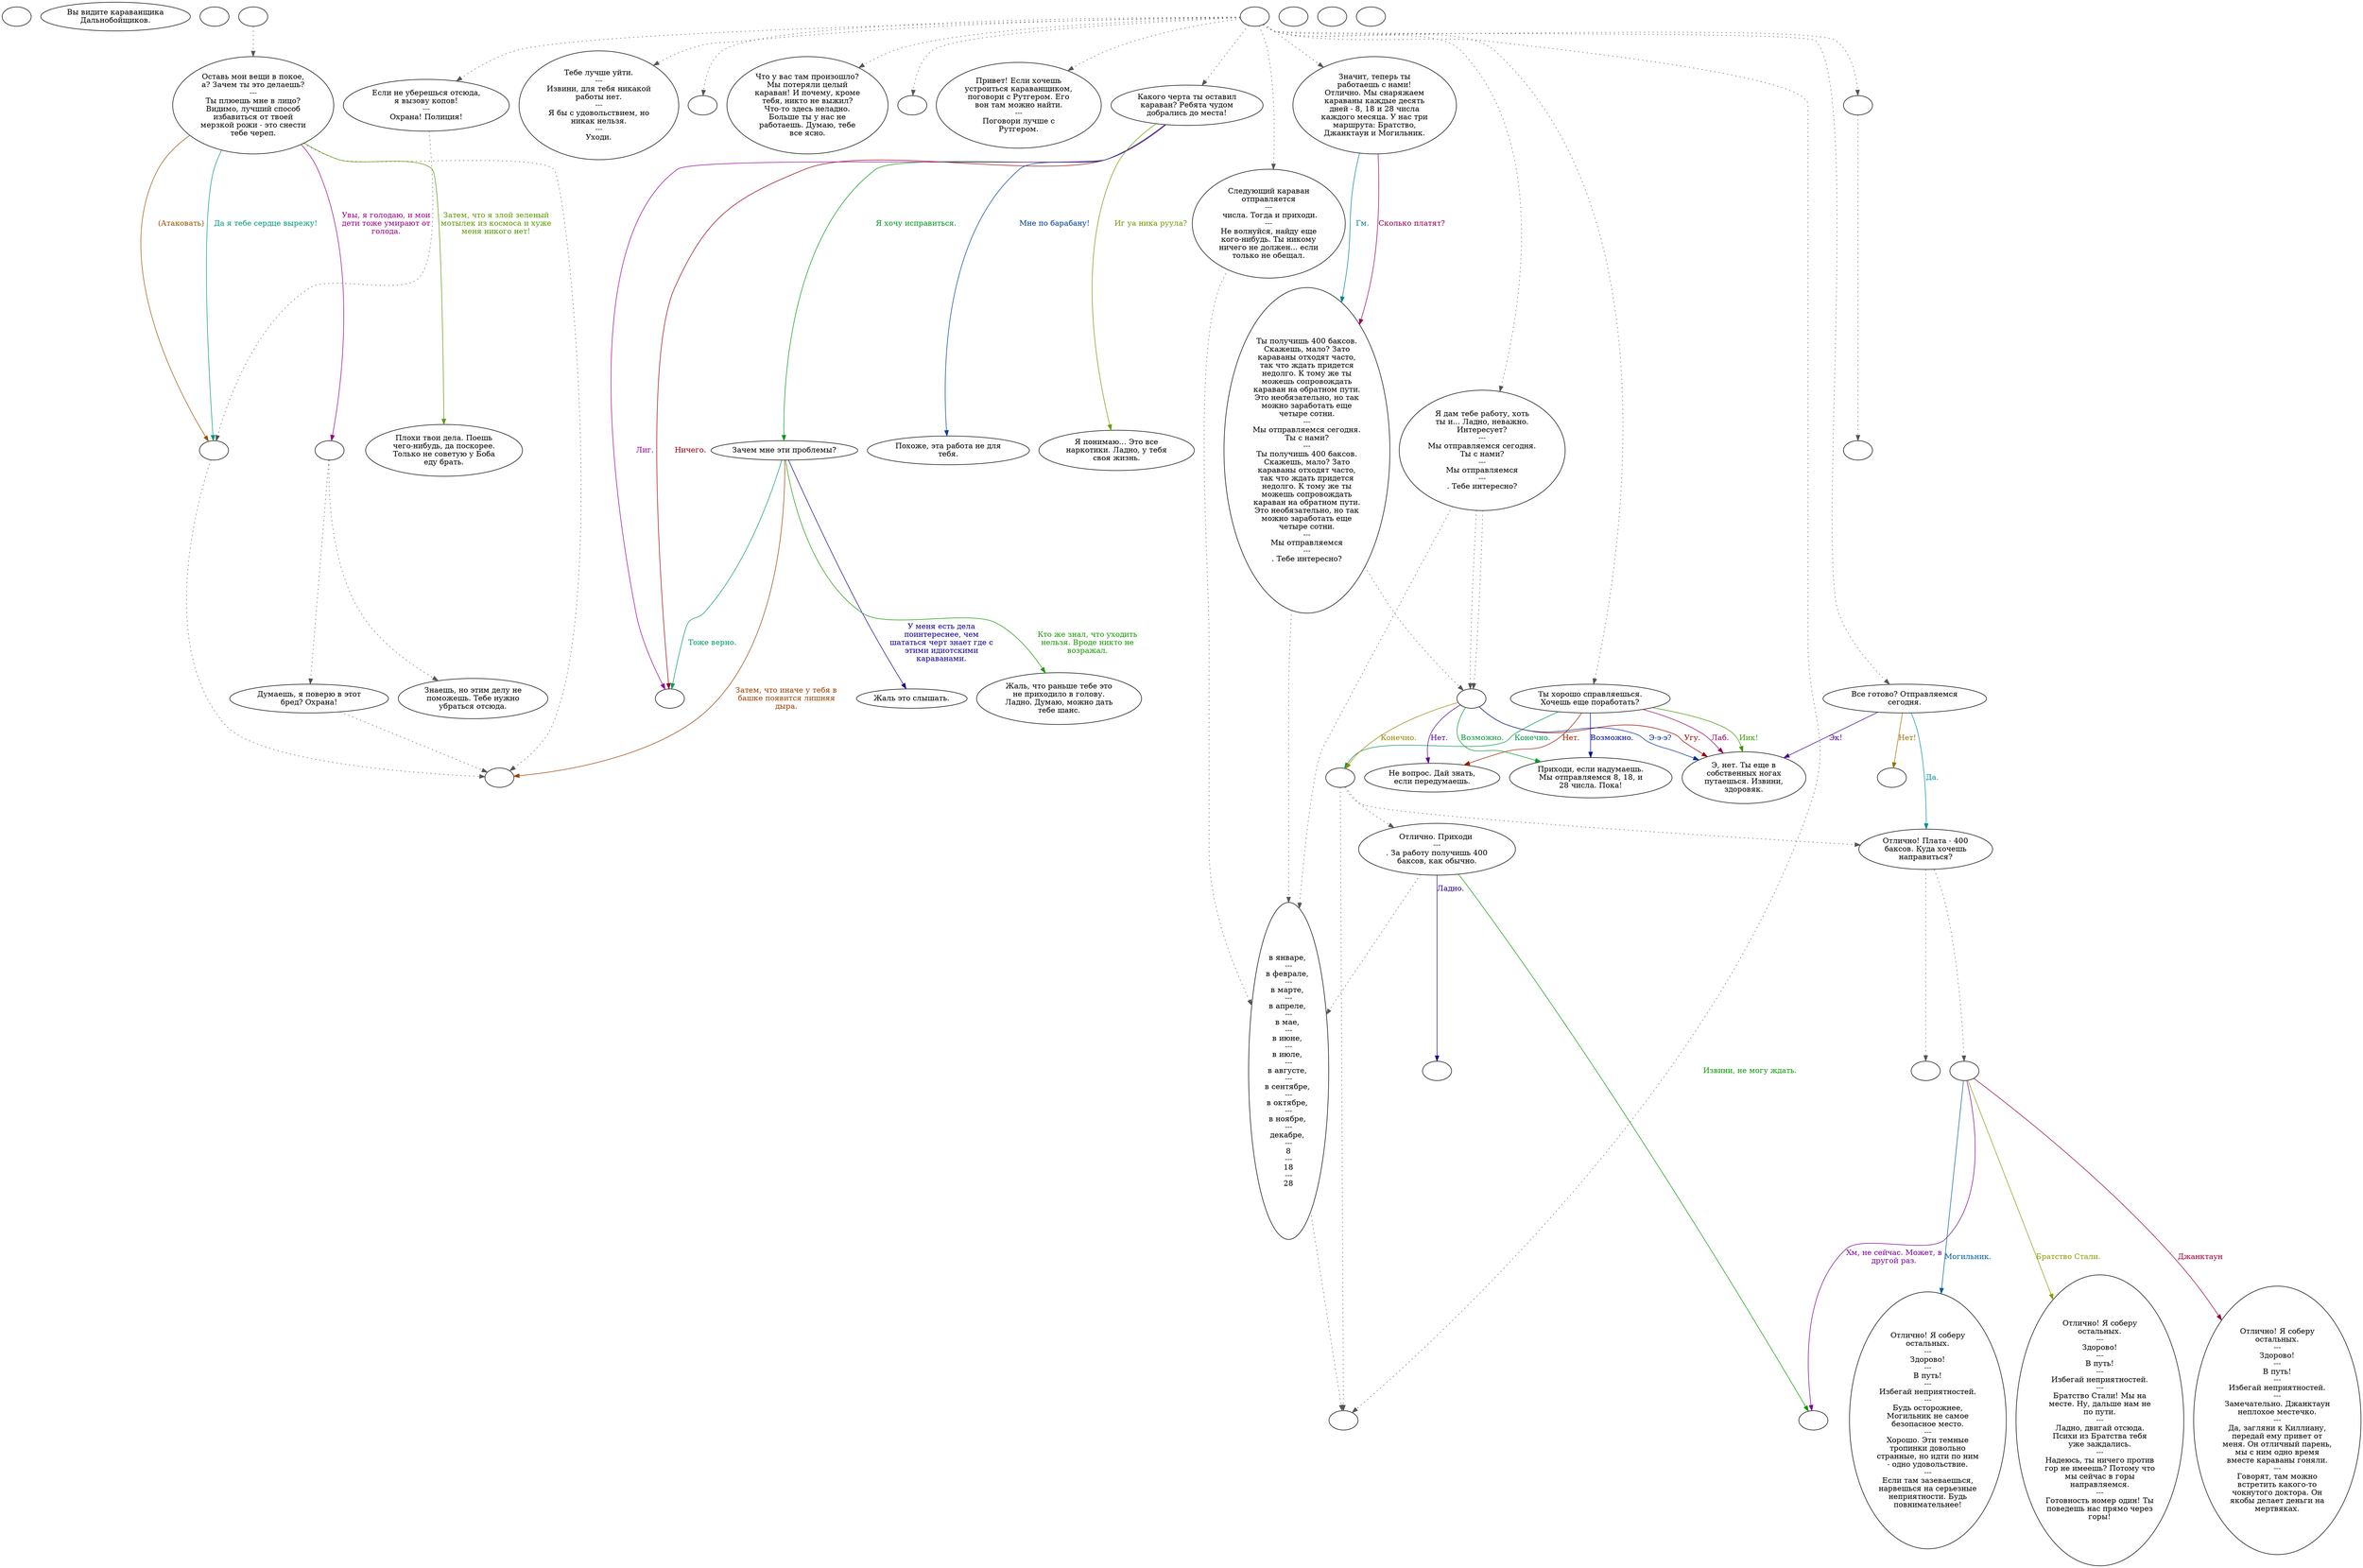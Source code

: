 digraph fgtcarvn {
  "start" [style=filled       fillcolor="#FFFFFF"       color="#000000"]
  "start" [label=""]
  "look_at_p_proc" [style=filled       fillcolor="#FFFFFF"       color="#000000"]
  "look_at_p_proc" [label="Вы видите караванщика\nДальнобойщиков."]
  "critter_p_proc" [style=filled       fillcolor="#FFFFFF"       color="#000000"]
  "critter_p_proc" [label=""]
  "pickup_p_proc" [style=filled       fillcolor="#FFFFFF"       color="#000000"]
  "pickup_p_proc" -> "FGTDriver10" [style=dotted color="#555555"]
  "pickup_p_proc" [label=""]
  "talk_p_proc" [style=filled       fillcolor="#FFFFFF"       color="#000000"]
  "talk_p_proc" -> "get_reaction" [style=dotted color="#555555"]
  "talk_p_proc" -> "RecalcDate" [style=dotted color="#555555"]
  "talk_p_proc" -> "FGTDriver14" [style=dotted color="#555555"]
  "talk_p_proc" -> "FGTDriver15" [style=dotted color="#555555"]
  "talk_p_proc" -> "BottomReact" [style=dotted color="#555555"]
  "talk_p_proc" -> "FGTDriver37" [style=dotted color="#555555"]
  "talk_p_proc" -> "FGTDriver19" [style=dotted color="#555555"]
  "talk_p_proc" -> "TopReact" [style=dotted color="#555555"]
  "talk_p_proc" -> "FGTDriver27" [style=dotted color="#555555"]
  "talk_p_proc" -> "FGTDriver00" [style=dotted color="#555555"]
  "talk_p_proc" -> "FGTDriver01" [style=dotted color="#555555"]
  "talk_p_proc" -> "FGTDriver03" [style=dotted color="#555555"]
  "talk_p_proc" -> "FGTDriver28" [style=dotted color="#555555"]
  "talk_p_proc" -> "FGTDriver29" [style=dotted color="#555555"]
  "talk_p_proc" [label=""]
  "destroy_p_proc" [style=filled       fillcolor="#FFFFFF"       color="#000000"]
  "destroy_p_proc" [label=""]
  "damage_p_proc" [style=filled       fillcolor="#FFFFFF"       color="#000000"]
  "damage_p_proc" [label=""]
  "map_enter_p_proc" [style=filled       fillcolor="#FFFFFF"       color="#000000"]
  "map_enter_p_proc" [label=""]
  "combat" [style=filled       fillcolor="#FFFFFF"       color="#000000"]
  "combat" [label=""]
  "RecalcDate" [style=filled       fillcolor="#FFFFFF"       color="#000000"]
  "RecalcDate" [label=""]
  "RecalcDateString" [style=filled       fillcolor="#FFFFFF"       color="#000000"]
  "RecalcDateString" -> "RecalcDate" [style=dotted color="#555555"]
  "RecalcDateString" [label="в январе, \n---\nв феврале, \n---\nв марте, \n---\nв апреле, \n---\nв мае, \n---\nв июне, \n---\nв июле, \n---\nв августе, \n---\nв сентябре, \n---\nв октябре, \n---\nв ноябре, \n---\nдекабре, \n---\n8\n---\n18\n---\n28"]
  "FGTDriver00" [style=filled       fillcolor="#FFFFFF"       color="#000000"]
  "FGTDriver00" [label="Привет! Если хочешь\nустроиться караванщиком,\nпоговори с Рутгером. Его\nвон там можно найти.\n---\nПоговори лучше с\nРутгером."]
  "FGTDriver01" [style=filled       fillcolor="#FFFFFF"       color="#000000"]
  "FGTDriver01" [label="Значит, теперь ты\nработаешь с нами!\nОтлично. Мы снаряжаем\nкараваны каждые десять\nдней - 8, 18 и 28 числа\nкаждого месяца. У нас три\nмаршрута: Братство,\nДжанктаун и Могильник."]
  "FGTDriver01" -> "FGTDriver02" [label="Сколько платят?" color="#990052" fontcolor="#990052"]
  "FGTDriver01" -> "FGTDriver02" [label="Гм." color="#007F99" fontcolor="#007F99"]
  "FGTDriver02" [style=filled       fillcolor="#FFFFFF"       color="#000000"]
  "FGTDriver02" -> "RecalcDateString" [style=dotted color="#555555"]
  "FGTDriver02" -> "FGTDriver04" [style=dotted color="#555555"]
  "FGTDriver02" [label="Ты получишь 400 баксов.\nСкажешь, мало? Зато\nкараваны отходят часто,\nтак что ждать придется\nнедолго. К тому же ты\nможешь сопровождать\nкараван на обратном пути.\nЭто необязательно, но так\nможно заработать еще\nчетыре сотни.\n---\nМы отправляемся сегодня.\nТы с нами?\n---\nТы получишь 400 баксов.\nСкажешь, мало? Зато\nкараваны отходят часто,\nтак что ждать придется\nнедолго. К тому же ты\nможешь сопровождать\nкараван на обратном пути.\nЭто необязательно, но так\nможно заработать еще\nчетыре сотни.\n---\n Мы отправляемся \n---\n. Тебе интересно?"]
  "FGTDriver03" [style=filled       fillcolor="#FFFFFF"       color="#000000"]
  "FGTDriver03" -> "RecalcDateString" [style=dotted color="#555555"]
  "FGTDriver03" -> "FGTDriver04" [style=dotted color="#555555"]
  "FGTDriver03" -> "FGTDriver04" [style=dotted color="#555555"]
  "FGTDriver03" [label="Я дам тебе работу, хоть\nты и... Ладно, неважно.\nИнтересует?\n---\nМы отправляемся сегодня.\nТы с нами?\n---\n Мы отправляемся \n---\n. Тебе интересно?"]
  "FGTDriver04" [style=filled       fillcolor="#FFFFFF"       color="#000000"]
  "FGTDriver04" [label=""]
  "FGTDriver04" -> "FGTDriver04a" [label="Конечно. " color="#998700" fontcolor="#998700"]
  "FGTDriver04" -> "FGTDriver05" [label="Нет." color="#5A0099" fontcolor="#5A0099"]
  "FGTDriver04" -> "FGTDriver06" [label="Возможно." color="#00992D" fontcolor="#00992D"]
  "FGTDriver04" -> "FGTDriver07" [label="Угу." color="#990100" fontcolor="#990100"]
  "FGTDriver04" -> "FGTDriver07" [label="Э-э-э?" color="#002C99" fontcolor="#002C99"]
  "FGTDriver04a" [style=filled       fillcolor="#FFFFFF"       color="#000000"]
  "FGTDriver04a" -> "RecalcDate" [style=dotted color="#555555"]
  "FGTDriver04a" -> "FGTDriver17" [style=dotted color="#555555"]
  "FGTDriver04a" -> "FGTDriver18" [style=dotted color="#555555"]
  "FGTDriver04a" [label=""]
  "FGTDriver05" [style=filled       fillcolor="#FFFFFF"       color="#000000"]
  "FGTDriver05" [label="Не вопрос. Дай знать,\nесли передумаешь."]
  "FGTDriver06" [style=filled       fillcolor="#FFFFFF"       color="#000000"]
  "FGTDriver06" [label="Приходи, если надумаешь.\nМы отправляемся 8, 18, и\n28 числа. Пока!"]
  "FGTDriver07" [style=filled       fillcolor="#FFFFFF"       color="#000000"]
  "FGTDriver07" [label="Э, нет. Ты еще в\nсобственных ногах\nпутаешься. Извини,\nздоровяк."]
  "FGTDriver08" [style=filled       fillcolor="#FFFFFF"       color="#000000"]
  "FGTDriver08" [label="Плохи твои дела. Поешь\nчего-нибудь, да поскорее.\nТолько не советую у Боба\nеду брать."]
  "FGTDriver10" [style=filled       fillcolor="#FFFFFF"       color="#000000"]
  "FGTDriver10" -> "combat" [style=dotted color="#555555"]
  "FGTDriver10" [label="Оставь мои вещи в покое,\nа? Зачем ты это делаешь?\n---\nТы плюешь мне в лицо?\nВидимо, лучший способ\nизбавиться от твоей\nмерзкой рожи - это снести\nтебе череп."]
  "FGTDriver10" -> "FGTDriver08" [label="Затем, что я злой зеленый\nмотылек из космоса и хуже\nменя никого нет!" color="#589900" fontcolor="#589900"]
  "FGTDriver10" -> "FGTDriver10a" [label="Увы, я голодаю, и мои\nдети тоже умирают от\nголода." color="#990085" fontcolor="#990085"]
  "FGTDriver10" -> "FGTDriver31" [label="Да я тебе сердце вырежу!" color="#009980" fontcolor="#009980"]
  "FGTDriver10" -> "FGTDriver31" [label="(Атаковать)" color="#995400" fontcolor="#995400"]
  "FGTDriver10a" [style=filled       fillcolor="#FFFFFF"       color="#000000"]
  "FGTDriver10a" -> "FGTDriver11" [style=dotted color="#555555"]
  "FGTDriver10a" -> "FGTDriver12" [style=dotted color="#555555"]
  "FGTDriver10a" [label=""]
  "FGTDriver11" [style=filled       fillcolor="#FFFFFF"       color="#000000"]
  "FGTDriver11" [label="Знаешь, но этим делу не\nпоможешь. Тебе нужно\nубраться отсюда."]
  "FGTDriver12" [style=filled       fillcolor="#FFFFFF"       color="#000000"]
  "FGTDriver12" -> "combat" [style=dotted color="#555555"]
  "FGTDriver12" [label="Думаешь, я поверю в этот\nбред? Охрана!"]
  "FGTDriver14" [style=filled       fillcolor="#FFFFFF"       color="#000000"]
  "FGTDriver14" -> "FGTDriver31" [style=dotted color="#555555"]
  "FGTDriver14" [label="Если не уберешься отсюда,\nя вызову копов!\n---\nОхрана! Полиция!"]
  "FGTDriver15" [style=filled       fillcolor="#FFFFFF"       color="#000000"]
  "FGTDriver15" [label="Тебе лучше уйти.\n---\nИзвини, для тебя никакой\nработы нет.\n---\nЯ бы с удовольствием, но\nникак нельзя.\n---\nУходи."]
  "FGTDriver17" [style=filled       fillcolor="#FFFFFF"       color="#000000"]
  "FGTDriver17" -> "FGTDriver33" [style=dotted color="#555555"]
  "FGTDriver17" -> "FGTDriver20" [style=dotted color="#555555"]
  "FGTDriver17" [label="Отлично! Плата - 400\nбаксов. Куда хочешь\nнаправиться?"]
  "FGTDriver18" [style=filled       fillcolor="#FFFFFF"       color="#000000"]
  "FGTDriver18" -> "RecalcDateString" [style=dotted color="#555555"]
  "FGTDriver18" [label="Отлично. Приходи \n---\n. За работу получишь 400\nбаксов, как обычно."]
  "FGTDriver18" -> "FGTDriver30" [label="Ладно." color="#270099" fontcolor="#270099"]
  "FGTDriver18" -> "FGTDriver34" [label="Извини, не могу ждать." color="#069900" fontcolor="#069900"]
  "FGTDriver19" [style=filled       fillcolor="#FFFFFF"       color="#000000"]
  "FGTDriver19" [label="Что у вас там произошло?\nМы потеряли целый\nкараван! И почему, кроме\nтебя, никто не выжил?\nЧто-то здесь неладно.\nБольше ты у нас не\nработаешь. Думаю, тебе\nвсе ясно."]
  "FGTDriver20" [style=filled       fillcolor="#FFFFFF"       color="#000000"]
  "FGTDriver20" [label=""]
  "FGTDriver20" -> "FGTDriver21a" [label="Джанктаун" color="#990032" fontcolor="#990032"]
  "FGTDriver20" -> "FGTDriver21b" [label="Могильник." color="#005F99" fontcolor="#005F99"]
  "FGTDriver20" -> "FGTDriver21c" [label="Братство Стали." color="#8C9900" fontcolor="#8C9900"]
  "FGTDriver20" -> "FGTDriver34" [label="Хм, не сейчас. Может, в\nдругой раз." color="#7A0099" fontcolor="#7A0099"]
  "FGTDriver21a" [style=filled       fillcolor="#FFFFFF"       color="#000000"]
  "FGTDriver21a" [label="Отлично! Я соберу\nостальных.\n---\nЗдорово!\n---\nВ путь!\n---\nИзбегай неприятностей.\n---\nЗамечательно. Джанктаун\nнеплохое местечко.\n---\nДа, загляни к Киллиану,\nпередай ему привет от\nменя. Он отличный парень,\nмы с ним одно время\nвместе караваны гоняли.\n---\nГоворят, там можно\nвстретить какого-то\nчокнутого доктора. Он\nякобы делает деньги на\nмертвяках."]
  "FGTDriver21b" [style=filled       fillcolor="#FFFFFF"       color="#000000"]
  "FGTDriver21b" [label="Отлично! Я соберу\nостальных.\n---\nЗдорово!\n---\nВ путь!\n---\nИзбегай неприятностей.\n---\nБудь осторожнее,\nМогильник не самое\nбезопасное место.\n---\nХорошо. Эти темные\nтропинки довольно\nстранные, но идти по ним\n- одно удовольствие.\n---\nЕсли там зазеваешься,\nнарвешься на серьезные\nнеприятности. Будь\nповнимательнее!"]
  "FGTDriver21c" [style=filled       fillcolor="#FFFFFF"       color="#000000"]
  "FGTDriver21c" [label="Отлично! Я соберу\nостальных.\n---\nЗдорово!\n---\nВ путь!\n---\nИзбегай неприятностей.\n---\nБратство Стали! Мы на\nместе. Ну, дальше нам не\nпо пути.\n---\nЛадно, двигай отсюда.\nПсихи из Братства тебя\nуже заждались.\n---\nНадеюсь, ты ничего против\nгор не имеешь? Потому что\nмы сейчас в горы\nнаправляемся.\n---\nГотовность номер один! Ты\nповедешь нас прямо через\nгоры!"]
  "FGTDriver27" [style=filled       fillcolor="#FFFFFF"       color="#000000"]
  "FGTDriver27" [label="Ты хорошо справляешься.\nХочешь еще поработать?"]
  "FGTDriver27" -> "FGTDriver04a" [label="Конечно." color="#00994D" fontcolor="#00994D"]
  "FGTDriver27" -> "FGTDriver05" [label="Нет." color="#992000" fontcolor="#992000"]
  "FGTDriver27" -> "FGTDriver06" [label="Возможно." color="#000C99" fontcolor="#000C99"]
  "FGTDriver27" -> "FGTDriver07" [label="Иик!" color="#399900" fontcolor="#399900"]
  "FGTDriver27" -> "FGTDriver07" [label="Лаб." color="#990066" fontcolor="#990066"]
  "FGTDriver28" [style=filled       fillcolor="#FFFFFF"       color="#000000"]
  "FGTDriver28" [label="Все готово? Отправляемся\nсегодня."]
  "FGTDriver28" -> "FGTDriver17" [label="Да." color="#009299" fontcolor="#009299"]
  "FGTDriver28" -> "FGTDriver35" [label="Нет!" color="#997300" fontcolor="#997300"]
  "FGTDriver28" -> "FGTDriver07" [label="Эк!" color="#470099" fontcolor="#470099"]
  "FGTDriver29" [style=filled       fillcolor="#FFFFFF"       color="#000000"]
  "FGTDriver29" -> "RecalcDateString" [style=dotted color="#555555"]
  "FGTDriver29" [label="Следующий караван\nотправляется\n---\n числа. Тогда и приходи.\n---\nНе волнуйся, найду еще\nкого-нибудь. Ты никому\nничего не должен... если\nтолько не обещал."]
  "FGTDriver30" [style=filled       fillcolor="#FFFFFF"       color="#000000"]
  "FGTDriver30" [label=""]
  "FGTDriver31" [style=filled       fillcolor="#FFFFFF"       color="#000000"]
  "FGTDriver31" -> "combat" [style=dotted color="#555555"]
  "FGTDriver31" [label=""]
  "FGTDriver33" [style=filled       fillcolor="#FFFFFF"       color="#000000"]
  "FGTDriver33" [label=""]
  "FGTDriver34" [style=filled       fillcolor="#FFFFFF"       color="#000000"]
  "FGTDriver34" [label=""]
  "FGTDriver35" [style=filled       fillcolor="#FFFFFF"       color="#000000"]
  "FGTDriver35" [label=""]
  "FGTDriver37" [style=filled       fillcolor="#FFFFFF"       color="#000000"]
  "FGTDriver37" [label="Какого черта ты оставил\nкараван? Ребята чудом\nдобрались до места!"]
  "FGTDriver37" -> "FGTDriver38" [label="Я хочу исправиться." color="#00991A" fontcolor="#00991A"]
  "FGTDriver37" -> "FGTDriverEnd" [label="Ничего." color="#990013" fontcolor="#990013"]
  "FGTDriver37" -> "FGTDriver39" [label="Мне по барабану!" color="#003F99" fontcolor="#003F99"]
  "FGTDriver37" -> "FGTDriver40" [label="Иг уа ника руула?" color="#6C9900" fontcolor="#6C9900"]
  "FGTDriver37" -> "FGTDriverEnd" [label="Лиг." color="#990099" fontcolor="#990099"]
  "FGTDriver38" [style=filled       fillcolor="#FFFFFF"       color="#000000"]
  "FGTDriver38" [label="Зачем мне эти проблемы?"]
  "FGTDriver38" -> "FGTDriverEnd" [label="Тоже верно." color="#00996D" fontcolor="#00996D"]
  "FGTDriver38" -> "combat" [label="Затем, что иначе у тебя в\nбашке появится лишняя\nдыра." color="#994000" fontcolor="#994000"]
  "FGTDriver38" -> "FGTDriver41" [label="У меня есть дела\nпоинтереснее, чем\nшататься черт знает где с\nэтими идиотскими\nкараванами." color="#130099" fontcolor="#130099"]
  "FGTDriver38" -> "FGTDriver42" [label="Кто же знал, что уходить\nнельзя. Вроде никто не\nвозражал." color="#199900" fontcolor="#199900"]
  "FGTDriver39" [style=filled       fillcolor="#FFFFFF"       color="#000000"]
  "FGTDriver39" [label="Похоже, эта работа не для\nтебя."]
  "FGTDriver40" [style=filled       fillcolor="#FFFFFF"       color="#000000"]
  "FGTDriver40" [label="Я понимаю... Это все\nнаркотики. Ладно, у тебя\nсвоя жизнь."]
  "FGTDriver41" [style=filled       fillcolor="#FFFFFF"       color="#000000"]
  "FGTDriver41" [label="Жаль это слышать."]
  "FGTDriver42" [style=filled       fillcolor="#FFFFFF"       color="#000000"]
  "FGTDriver42" [label="Жаль, что раньше тебе это\nне приходило в голову.\nЛадно. Думаю, можно дать\nтебе шанс."]
  "FGTDriverEnd" [style=filled       fillcolor="#FFFFFF"       color="#000000"]
  "FGTDriverEnd" [label=""]
  "get_reaction" [style=filled       fillcolor="#FFFFFF"       color="#000000"]
  "get_reaction" -> "ReactToLevel" [style=dotted color="#555555"]
  "get_reaction" [label=""]
  "ReactToLevel" [style=filled       fillcolor="#FFFFFF"       color="#000000"]
  "ReactToLevel" [label=""]
  "BottomReact" [style=filled       fillcolor="#FFFFFF"       color="#000000"]
  "BottomReact" [label=""]
  "TopReact" [style=filled       fillcolor="#FFFFFF"       color="#000000"]
  "TopReact" [label=""]
}